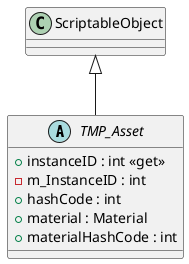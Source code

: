 @startuml
abstract class TMP_Asset {
    + instanceID : int <<get>>
    - m_InstanceID : int
    + hashCode : int
    + material : Material
    + materialHashCode : int
}
ScriptableObject <|-- TMP_Asset
@enduml
